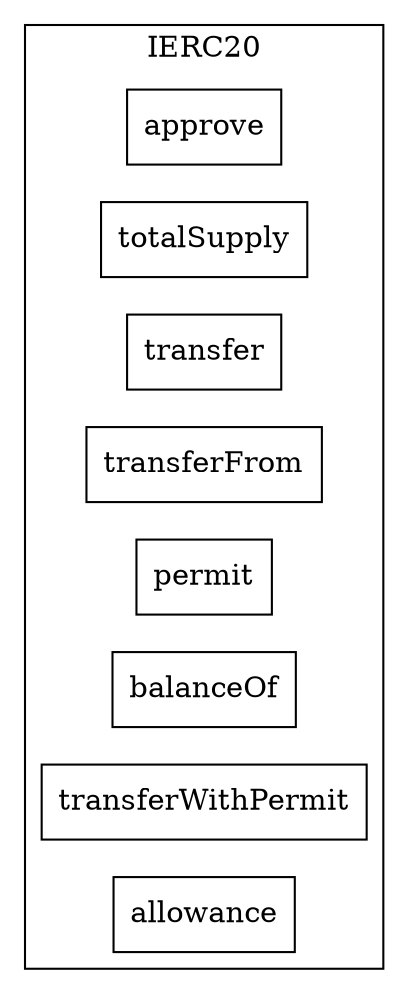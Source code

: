 strict digraph {
rankdir="LR"
node [shape=box]
subgraph cluster_1187_IERC20 {
label = "IERC20"
"1187_approve" [label="approve"]
"1187_totalSupply" [label="totalSupply"]
"1187_transfer" [label="transfer"]
"1187_transferFrom" [label="transferFrom"]
"1187_permit" [label="permit"]
"1187_balanceOf" [label="balanceOf"]
"1187_transferWithPermit" [label="transferWithPermit"]
"1187_allowance" [label="allowance"]
}subgraph cluster_solidity {
label = "[Solidity]"
}
}